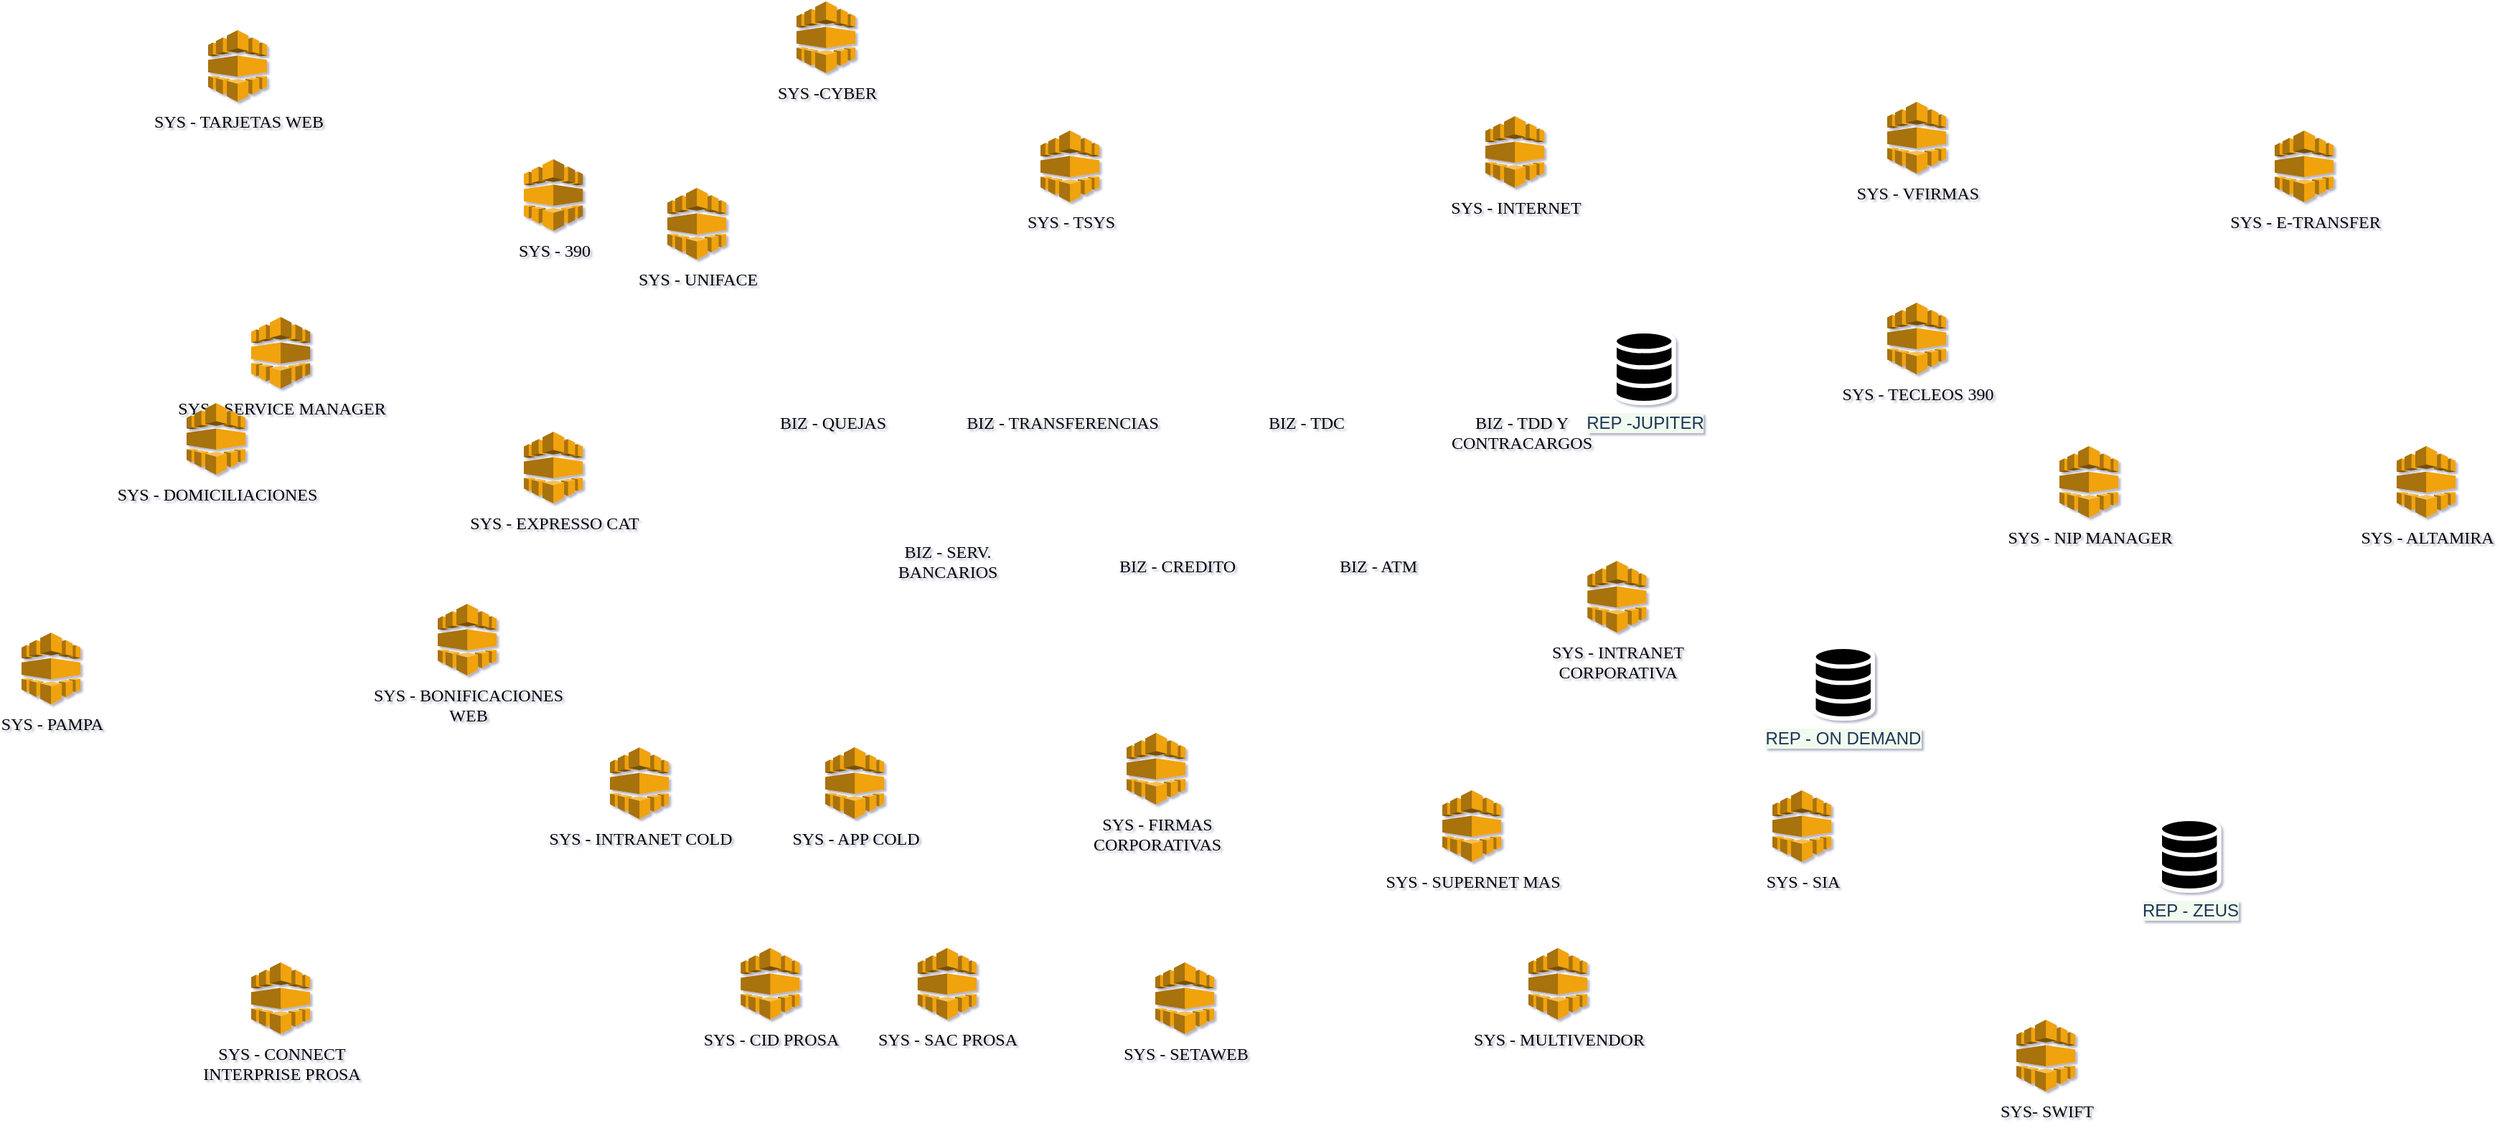 <mxfile version="14.6.9" type="github">
  <diagram name="Aclaraciones" id="WpifIdnLGx_NhHcsi4cL">
    <mxGraphModel dx="3336" dy="870" grid="1" gridSize="10" guides="1" tooltips="1" connect="1" arrows="1" fold="1" page="1" pageScale="1" pageWidth="1600" pageHeight="900" background="none" math="0" shadow="1">
      <root>
        <object label="" Responsable="Fredy García" Area="Arquitectura de Datos" id="WX7YUZVSeFiS0MbdlwwC-0">
          <mxCell />
        </object>
        <mxCell id="WX7YUZVSeFiS0MbdlwwC-1" parent="WX7YUZVSeFiS0MbdlwwC-0" />
        <mxCell id="wqD8rI8rCarVI1WPucD0-0" value="BIZ - QUEJAS" style="shape=image;html=1;verticalAlign=top;verticalLabelPosition=bottom;labelBackgroundColor=none;imageAspect=0;aspect=fixed;image=https://cdn1.iconfinder.com/data/icons/business-488/128/17-128.png;strokeWidth=1;fillColor=#FFFF00;labelPosition=center;align=center;fontFamily=Verdana;sketch=0;fillOpacity=100;" parent="WX7YUZVSeFiS0MbdlwwC-1" vertex="1">
          <mxGeometry x="-960" y="250" width="50" height="50" as="geometry" />
        </mxCell>
        <mxCell id="wqD8rI8rCarVI1WPucD0-15" value="BIZ - TRANSFERENCIAS" style="shape=image;html=1;verticalAlign=top;verticalLabelPosition=bottom;labelBackgroundColor=none;imageAspect=0;aspect=fixed;image=https://cdn1.iconfinder.com/data/icons/business-488/128/17-128.png;strokeWidth=1;fillColor=#FFFF00;labelPosition=center;align=center;fontFamily=Verdana;sketch=0;fillOpacity=100;" parent="WX7YUZVSeFiS0MbdlwwC-1" vertex="1">
          <mxGeometry x="-800" y="250" width="50" height="50" as="geometry" />
        </mxCell>
        <mxCell id="wqD8rI8rCarVI1WPucD0-16" value="&lt;div&gt;BIZ - SERV.&lt;/div&gt;&lt;div&gt;BANCARIOS&lt;br&gt;&lt;/div&gt;" style="shape=image;html=1;verticalAlign=top;verticalLabelPosition=bottom;labelBackgroundColor=none;imageAspect=0;aspect=fixed;image=https://cdn1.iconfinder.com/data/icons/business-488/128/17-128.png;strokeWidth=1;fillColor=#FFFF00;labelPosition=center;align=center;fontFamily=Verdana;sketch=0;fillOpacity=100;" parent="WX7YUZVSeFiS0MbdlwwC-1" vertex="1">
          <mxGeometry x="-880" y="340" width="50" height="50" as="geometry" />
        </mxCell>
        <mxCell id="wqD8rI8rCarVI1WPucD0-17" value="BIZ - CREDITO" style="shape=image;html=1;verticalAlign=top;verticalLabelPosition=bottom;labelBackgroundColor=none;imageAspect=0;aspect=fixed;image=https://cdn1.iconfinder.com/data/icons/business-488/128/17-128.png;strokeWidth=1;fillColor=#FFFF00;labelPosition=center;align=center;fontFamily=Verdana;sketch=0;fillOpacity=100;" parent="WX7YUZVSeFiS0MbdlwwC-1" vertex="1">
          <mxGeometry x="-720" y="350" width="50" height="50" as="geometry" />
        </mxCell>
        <mxCell id="wqD8rI8rCarVI1WPucD0-18" value="BIZ - TDC" style="shape=image;html=1;verticalAlign=top;verticalLabelPosition=bottom;labelBackgroundColor=none;imageAspect=0;aspect=fixed;image=https://cdn1.iconfinder.com/data/icons/business-488/128/17-128.png;strokeWidth=1;fillColor=#FFFF00;labelPosition=center;align=center;fontFamily=Verdana;sketch=0;fillOpacity=100;" parent="WX7YUZVSeFiS0MbdlwwC-1" vertex="1">
          <mxGeometry x="-630" y="250" width="50" height="50" as="geometry" />
        </mxCell>
        <mxCell id="wqD8rI8rCarVI1WPucD0-19" value="BIZ - ATM" style="shape=image;html=1;verticalAlign=top;verticalLabelPosition=bottom;labelBackgroundColor=none;imageAspect=0;aspect=fixed;image=https://cdn1.iconfinder.com/data/icons/business-488/128/17-128.png;strokeWidth=1;fillColor=#FFFF00;labelPosition=center;align=center;fontFamily=Verdana;sketch=0;fillOpacity=100;" parent="WX7YUZVSeFiS0MbdlwwC-1" vertex="1">
          <mxGeometry x="-580" y="350" width="50" height="50" as="geometry" />
        </mxCell>
        <mxCell id="wqD8rI8rCarVI1WPucD0-20" value="&lt;div&gt;BIZ - TDD Y&lt;/div&gt;&lt;div&gt;CONTRACARGOS&lt;br&gt;&lt;/div&gt;" style="shape=image;html=1;verticalAlign=top;verticalLabelPosition=bottom;labelBackgroundColor=none;imageAspect=0;aspect=fixed;image=https://cdn1.iconfinder.com/data/icons/business-488/128/17-128.png;strokeWidth=1;fillColor=#FFFF00;labelPosition=center;align=center;fontFamily=Verdana;sketch=0;fillOpacity=100;" parent="WX7YUZVSeFiS0MbdlwwC-1" vertex="1">
          <mxGeometry x="-480" y="250" width="50" height="50" as="geometry" />
        </mxCell>
        <mxCell id="UR5HrxrVA3GTxyAilWVB-0" value="SYS - 390" style="outlineConnect=0;dashed=0;verticalLabelPosition=bottom;verticalAlign=top;align=center;html=1;shape=mxgraph.aws3.elastic_transcoder;fillColor=#f0a30a;aspect=fixed;strokeColor=#BD7000;labelBackgroundColor=none;fontFamily=Verdana;flipV=0;flipH=1;" parent="WX7YUZVSeFiS0MbdlwwC-1" vertex="1">
          <mxGeometry x="-1150" y="130" width="41.13" height="50" as="geometry" />
        </mxCell>
        <mxCell id="rXXVgOSMdEK5IrgQu4zc-0" value="SYS - SIA" style="outlineConnect=0;dashed=0;verticalLabelPosition=bottom;verticalAlign=top;align=center;html=1;shape=mxgraph.aws3.elastic_transcoder;fillColor=#f0a30a;aspect=fixed;strokeColor=#BD7000;labelBackgroundColor=none;fontFamily=Verdana;labelPosition=center;fontSize=12;" parent="WX7YUZVSeFiS0MbdlwwC-1" vertex="1">
          <mxGeometry x="-280.0" y="570" width="41.13" height="50" as="geometry" />
        </mxCell>
        <mxCell id="uyR7RlpGtDxavyftbmQB-0" value="SYS - ALTAMIRA" style="outlineConnect=0;dashed=0;verticalLabelPosition=bottom;verticalAlign=top;align=center;html=1;shape=mxgraph.aws3.elastic_transcoder;fillColor=#f0a30a;aspect=fixed;strokeColor=#BD7000;labelBackgroundColor=none;fontFamily=Verdana;" parent="WX7YUZVSeFiS0MbdlwwC-1" vertex="1">
          <mxGeometry x="154.99" y="330.04" width="41.13" height="50" as="geometry" />
        </mxCell>
        <mxCell id="LK36yIlWEkRcecPkf2nr-0" value="SYS - UNIFACE" style="outlineConnect=0;dashed=0;verticalLabelPosition=bottom;verticalAlign=top;align=center;html=1;shape=mxgraph.aws3.elastic_transcoder;fillColor=#f0a30a;aspect=fixed;strokeColor=#BD7000;labelBackgroundColor=none;fontFamily=Verdana;labelPosition=center;fontSize=12;" parent="WX7YUZVSeFiS0MbdlwwC-1" vertex="1">
          <mxGeometry x="-1050" y="150" width="41.13" height="50" as="geometry" />
        </mxCell>
        <mxCell id="w-DYROOWLKnUQ9SG8VJG-0" value="SYS - SERVICE MANAGER" style="outlineConnect=0;dashed=0;verticalLabelPosition=bottom;verticalAlign=top;align=center;html=1;shape=mxgraph.aws3.elastic_transcoder;fillColor=#f0a30a;aspect=fixed;strokeColor=#BD7000;labelBackgroundColor=none;fontFamily=Verdana;flipV=0;flipH=1;" parent="WX7YUZVSeFiS0MbdlwwC-1" vertex="1">
          <mxGeometry x="-1340" y="240" width="41.13" height="50" as="geometry" />
        </mxCell>
        <mxCell id="wjRcE3M6JNeXqVUH9-z7-0" value="&lt;font style=&quot;font-size: 12px&quot;&gt;&lt;span style=&quot;font-size: 12px&quot;&gt;SYS - PAMPA&lt;/span&gt;&lt;/font&gt;" style="outlineConnect=0;dashed=0;verticalLabelPosition=bottom;verticalAlign=top;align=center;html=1;shape=mxgraph.aws3.elastic_transcoder;fillColor=#f0a30a;aspect=fixed;strokeColor=#BD7000;labelBackgroundColor=none;fontFamily=Verdana;labelPosition=center;fontSize=12;" parent="WX7YUZVSeFiS0MbdlwwC-1" vertex="1">
          <mxGeometry x="-1500" y="460.11" width="41.13" height="50" as="geometry" />
        </mxCell>
        <mxCell id="0ebwkZJaevnyOPmftaoM-0" value="REP -JUPITER" style="html=1;verticalLabelPosition=bottom;align=center;verticalAlign=top;strokeWidth=3;shadow=0;dashed=0;shape=mxgraph.ios7.icons.data;aspect=fixed;labelBackgroundColor=#F1FAEE;fillColor=#000000;strokeColor=#FFFFFF;fontColor=#1D3557;" parent="WX7YUZVSeFiS0MbdlwwC-1" vertex="1">
          <mxGeometry x="-390" y="250" width="41.23" height="50" as="geometry" />
        </mxCell>
        <mxCell id="0ebwkZJaevnyOPmftaoM-1" value="&lt;div&gt;SYS - TECLEOS 390&lt;/div&gt;" style="outlineConnect=0;dashed=0;verticalLabelPosition=bottom;verticalAlign=top;align=center;html=1;shape=mxgraph.aws3.elastic_transcoder;fillColor=#f0a30a;aspect=fixed;strokeColor=#BD7000;labelBackgroundColor=none;fontFamily=Verdana;labelPosition=center;fontSize=12;" parent="WX7YUZVSeFiS0MbdlwwC-1" vertex="1">
          <mxGeometry x="-200" y="230" width="41.13" height="50" as="geometry" />
        </mxCell>
        <mxCell id="0ebwkZJaevnyOPmftaoM-2" value="SYS - TSYS" style="outlineConnect=0;dashed=0;verticalLabelPosition=bottom;verticalAlign=top;align=center;html=1;shape=mxgraph.aws3.elastic_transcoder;fillColor=#f0a30a;aspect=fixed;strokeColor=#BD7000;labelBackgroundColor=none;fontFamily=Verdana;labelPosition=center;fontSize=12;" parent="WX7YUZVSeFiS0MbdlwwC-1" vertex="1">
          <mxGeometry x="-790" y="110" width="41.13" height="50" as="geometry" />
        </mxCell>
        <mxCell id="0ebwkZJaevnyOPmftaoM-3" value="SYS - APP COLD" style="outlineConnect=0;dashed=0;verticalLabelPosition=bottom;verticalAlign=top;align=center;html=1;shape=mxgraph.aws3.elastic_transcoder;fillColor=#f0a30a;aspect=fixed;strokeColor=#BD7000;labelBackgroundColor=none;fontFamily=Verdana;labelPosition=center;fontSize=12;" parent="WX7YUZVSeFiS0MbdlwwC-1" vertex="1">
          <mxGeometry x="-940" y="540" width="41.13" height="50" as="geometry" />
        </mxCell>
        <mxCell id="0ebwkZJaevnyOPmftaoM-4" value="REP - ON DEMAND" style="html=1;verticalLabelPosition=bottom;align=center;verticalAlign=top;strokeWidth=3;shadow=0;dashed=0;shape=mxgraph.ios7.icons.data;aspect=fixed;labelBackgroundColor=#F1FAEE;fillColor=#000000;strokeColor=#FFFFFF;fontColor=#1D3557;" parent="WX7YUZVSeFiS0MbdlwwC-1" vertex="1">
          <mxGeometry x="-251.23" y="470" width="41.23" height="50" as="geometry" />
        </mxCell>
        <mxCell id="0ebwkZJaevnyOPmftaoM-5" value="SYS - INTERNET" style="outlineConnect=0;dashed=0;verticalLabelPosition=bottom;verticalAlign=top;align=center;html=1;shape=mxgraph.aws3.elastic_transcoder;fillColor=#f0a30a;aspect=fixed;strokeColor=#BD7000;labelBackgroundColor=none;fontFamily=Verdana;labelPosition=center;fontSize=12;" parent="WX7YUZVSeFiS0MbdlwwC-1" vertex="1">
          <mxGeometry x="-480" y="100" width="41.13" height="50" as="geometry" />
        </mxCell>
        <mxCell id="0ebwkZJaevnyOPmftaoM-6" value="SYS - NIP MANAGER" style="outlineConnect=0;dashed=0;verticalLabelPosition=bottom;verticalAlign=top;align=center;html=1;shape=mxgraph.aws3.elastic_transcoder;fillColor=#f0a30a;aspect=fixed;strokeColor=#BD7000;labelBackgroundColor=none;fontFamily=Verdana;labelPosition=center;fontSize=12;" parent="WX7YUZVSeFiS0MbdlwwC-1" vertex="1">
          <mxGeometry x="-80" y="330.04" width="41.13" height="50" as="geometry" />
        </mxCell>
        <mxCell id="0ebwkZJaevnyOPmftaoM-7" value="&lt;div&gt;SYS - CONNECT&lt;/div&gt;&lt;div&gt;INTERPRISE PROSA&lt;br&gt;&lt;/div&gt;" style="outlineConnect=0;dashed=0;verticalLabelPosition=bottom;verticalAlign=top;align=center;html=1;shape=mxgraph.aws3.elastic_transcoder;fillColor=#f0a30a;aspect=fixed;strokeColor=#BD7000;labelBackgroundColor=none;fontFamily=Verdana;labelPosition=center;fontSize=12;" parent="WX7YUZVSeFiS0MbdlwwC-1" vertex="1">
          <mxGeometry x="-1340.0" y="690" width="41.13" height="50" as="geometry" />
        </mxCell>
        <mxCell id="0ebwkZJaevnyOPmftaoM-8" value="SYS - TARJETAS WEB" style="outlineConnect=0;dashed=0;verticalLabelPosition=bottom;verticalAlign=top;align=center;html=1;shape=mxgraph.aws3.elastic_transcoder;fillColor=#f0a30a;aspect=fixed;strokeColor=#BD7000;labelBackgroundColor=none;fontFamily=Verdana;labelPosition=center;fontSize=12;" parent="WX7YUZVSeFiS0MbdlwwC-1" vertex="1">
          <mxGeometry x="-1370" y="40" width="41.13" height="50" as="geometry" />
        </mxCell>
        <mxCell id="0ebwkZJaevnyOPmftaoM-9" value="SYS - VFIRMAS" style="outlineConnect=0;dashed=0;verticalLabelPosition=bottom;verticalAlign=top;align=center;html=1;shape=mxgraph.aws3.elastic_transcoder;fillColor=#f0a30a;aspect=fixed;strokeColor=#BD7000;labelBackgroundColor=none;fontFamily=Verdana;labelPosition=center;fontSize=12;" parent="WX7YUZVSeFiS0MbdlwwC-1" vertex="1">
          <mxGeometry x="-200" y="90" width="41.13" height="50" as="geometry" />
        </mxCell>
        <mxCell id="ZYRqKu_oRuVf3wU_jfeI-0" value="&lt;div&gt;SYS - INTRANET&lt;/div&gt;&lt;div&gt;CORPORATIVA&lt;br&gt;&lt;/div&gt;" style="outlineConnect=0;dashed=0;verticalLabelPosition=bottom;verticalAlign=top;align=center;html=1;shape=mxgraph.aws3.elastic_transcoder;fillColor=#f0a30a;aspect=fixed;strokeColor=#BD7000;labelBackgroundColor=none;fontFamily=Verdana;labelPosition=center;fontSize=12;" parent="WX7YUZVSeFiS0MbdlwwC-1" vertex="1">
          <mxGeometry x="-408.87" y="410.11" width="41.13" height="50" as="geometry" />
        </mxCell>
        <mxCell id="ZYRqKu_oRuVf3wU_jfeI-1" value="&lt;font style=&quot;font-size: 12px&quot;&gt;&lt;span style=&quot;font-size: 12px&quot;&gt;SYS - DOMICILIACIONES&lt;/span&gt;&lt;/font&gt;" style="outlineConnect=0;dashed=0;verticalLabelPosition=bottom;verticalAlign=top;align=center;html=1;shape=mxgraph.aws3.elastic_transcoder;fillColor=#f0a30a;aspect=fixed;strokeColor=#BD7000;labelBackgroundColor=none;fontFamily=Verdana;labelPosition=center;fontSize=12;" parent="WX7YUZVSeFiS0MbdlwwC-1" vertex="1">
          <mxGeometry x="-1385.0" y="300" width="41.13" height="50" as="geometry" />
        </mxCell>
        <mxCell id="ZYRqKu_oRuVf3wU_jfeI-3" value="SYS - SAC PROSA" style="outlineConnect=0;dashed=0;verticalLabelPosition=bottom;verticalAlign=top;align=center;html=1;shape=mxgraph.aws3.elastic_transcoder;fillColor=#f0a30a;aspect=fixed;strokeColor=#BD7000;labelBackgroundColor=none;fontFamily=Verdana;labelPosition=center;fontSize=12;" parent="WX7YUZVSeFiS0MbdlwwC-1" vertex="1">
          <mxGeometry x="-875.57" y="680" width="41.13" height="50" as="geometry" />
        </mxCell>
        <mxCell id="ZYRqKu_oRuVf3wU_jfeI-5" value="&lt;div&gt;SYS - CID PROSA&lt;/div&gt;" style="outlineConnect=0;dashed=0;verticalLabelPosition=bottom;verticalAlign=top;align=center;html=1;shape=mxgraph.aws3.elastic_transcoder;fillColor=#f0a30a;aspect=fixed;strokeColor=#BD7000;labelBackgroundColor=none;fontFamily=Verdana;labelPosition=center;fontSize=12;" parent="WX7YUZVSeFiS0MbdlwwC-1" vertex="1">
          <mxGeometry x="-998.87" y="680" width="41.13" height="50" as="geometry" />
        </mxCell>
        <mxCell id="ZYRqKu_oRuVf3wU_jfeI-6" value="SYS - SETAWEB" style="outlineConnect=0;dashed=0;verticalLabelPosition=bottom;verticalAlign=top;align=center;html=1;shape=mxgraph.aws3.elastic_transcoder;fillColor=#f0a30a;aspect=fixed;strokeColor=#BD7000;labelBackgroundColor=none;fontFamily=Verdana;labelPosition=center;fontSize=12;" parent="WX7YUZVSeFiS0MbdlwwC-1" vertex="1">
          <mxGeometry x="-710" y="690" width="41.13" height="50" as="geometry" />
        </mxCell>
        <mxCell id="ZYRqKu_oRuVf3wU_jfeI-8" value="SYS - MULTIVENDOR" style="outlineConnect=0;dashed=0;verticalLabelPosition=bottom;verticalAlign=top;align=center;html=1;shape=mxgraph.aws3.elastic_transcoder;fillColor=#f0a30a;aspect=fixed;strokeColor=#BD7000;labelBackgroundColor=none;fontFamily=Verdana;labelPosition=center;fontSize=12;" parent="WX7YUZVSeFiS0MbdlwwC-1" vertex="1">
          <mxGeometry x="-450" y="680" width="41.13" height="50" as="geometry" />
        </mxCell>
        <mxCell id="80d_3vzHiP7VrFqBOew0-0" value="REP - ZEUS" style="html=1;verticalLabelPosition=bottom;align=center;verticalAlign=top;strokeWidth=3;shadow=0;dashed=0;shape=mxgraph.ios7.icons.data;aspect=fixed;labelBackgroundColor=#F1FAEE;fillColor=#000000;strokeColor=#FFFFFF;fontColor=#1D3557;" parent="WX7YUZVSeFiS0MbdlwwC-1" vertex="1">
          <mxGeometry x="-10" y="590" width="41.23" height="50" as="geometry" />
        </mxCell>
        <mxCell id="80d_3vzHiP7VrFqBOew0-1" value="SYS - SUPERNET MAS" style="outlineConnect=0;dashed=0;verticalLabelPosition=bottom;verticalAlign=top;align=center;html=1;shape=mxgraph.aws3.elastic_transcoder;fillColor=#f0a30a;aspect=fixed;strokeColor=#BD7000;labelBackgroundColor=none;fontFamily=Verdana;labelPosition=center;fontSize=12;" parent="WX7YUZVSeFiS0MbdlwwC-1" vertex="1">
          <mxGeometry x="-510.0" y="570" width="41.13" height="50" as="geometry" />
        </mxCell>
        <mxCell id="80d_3vzHiP7VrFqBOew0-2" value="&lt;div&gt;SYS - FIRMAS&lt;/div&gt;&lt;div&gt;CORPORATIVAS&lt;br&gt;&lt;/div&gt;" style="outlineConnect=0;dashed=0;verticalLabelPosition=bottom;verticalAlign=top;align=center;html=1;shape=mxgraph.aws3.elastic_transcoder;fillColor=#f0a30a;aspect=fixed;strokeColor=#BD7000;labelBackgroundColor=none;fontFamily=Verdana;labelPosition=center;fontSize=12;" parent="WX7YUZVSeFiS0MbdlwwC-1" vertex="1">
          <mxGeometry x="-730" y="530" width="41.13" height="50" as="geometry" />
        </mxCell>
        <mxCell id="80d_3vzHiP7VrFqBOew0-5" value="SYS - INTRANET COLD" style="outlineConnect=0;dashed=0;verticalLabelPosition=bottom;verticalAlign=top;align=center;html=1;shape=mxgraph.aws3.elastic_transcoder;fillColor=#f0a30a;aspect=fixed;strokeColor=#BD7000;labelBackgroundColor=none;fontFamily=Verdana;labelPosition=center;fontSize=12;" parent="WX7YUZVSeFiS0MbdlwwC-1" vertex="1">
          <mxGeometry x="-1090" y="540.11" width="41.13" height="50" as="geometry" />
        </mxCell>
        <mxCell id="80d_3vzHiP7VrFqBOew0-6" value="&lt;div&gt;SYS - BONIFICACIONES&lt;/div&gt;&lt;div&gt;WEB&lt;br&gt;&lt;/div&gt;" style="outlineConnect=0;dashed=0;verticalLabelPosition=bottom;verticalAlign=top;align=center;html=1;shape=mxgraph.aws3.elastic_transcoder;fillColor=#f0a30a;aspect=fixed;strokeColor=#BD7000;labelBackgroundColor=none;fontFamily=Verdana;labelPosition=center;fontSize=12;" parent="WX7YUZVSeFiS0MbdlwwC-1" vertex="1">
          <mxGeometry x="-1210" y="440" width="41.13" height="50" as="geometry" />
        </mxCell>
        <mxCell id="80d_3vzHiP7VrFqBOew0-7" value="SYS - EXPRESSO CAT" style="outlineConnect=0;dashed=0;verticalLabelPosition=bottom;verticalAlign=top;align=center;html=1;shape=mxgraph.aws3.elastic_transcoder;fillColor=#f0a30a;aspect=fixed;strokeColor=#BD7000;labelBackgroundColor=none;fontFamily=Verdana;labelPosition=center;fontSize=12;" parent="WX7YUZVSeFiS0MbdlwwC-1" vertex="1">
          <mxGeometry x="-1150" y="320" width="41.13" height="50" as="geometry" />
        </mxCell>
        <mxCell id="KDHZRwQ5EwGC6bNFkQ5K-0" value="SYS -CYBER" style="outlineConnect=0;dashed=0;verticalLabelPosition=bottom;verticalAlign=top;align=center;html=1;shape=mxgraph.aws3.elastic_transcoder;fillColor=#f0a30a;aspect=fixed;strokeColor=#BD7000;labelBackgroundColor=none;fontFamily=Verdana;labelPosition=center;fontSize=12;" vertex="1" parent="WX7YUZVSeFiS0MbdlwwC-1">
          <mxGeometry x="-960" y="20" width="41.13" height="50" as="geometry" />
        </mxCell>
        <mxCell id="KDHZRwQ5EwGC6bNFkQ5K-1" value="SYS- SWIFT" style="outlineConnect=0;dashed=0;verticalLabelPosition=bottom;verticalAlign=top;align=center;html=1;shape=mxgraph.aws3.elastic_transcoder;fillColor=#f0a30a;aspect=fixed;strokeColor=#BD7000;labelBackgroundColor=none;fontFamily=Verdana;labelPosition=center;fontSize=12;" vertex="1" parent="WX7YUZVSeFiS0MbdlwwC-1">
          <mxGeometry x="-110" y="730" width="41.13" height="50" as="geometry" />
        </mxCell>
        <mxCell id="KDHZRwQ5EwGC6bNFkQ5K-2" value="SYS - E-TRANSFER" style="outlineConnect=0;dashed=0;verticalLabelPosition=bottom;verticalAlign=top;align=center;html=1;shape=mxgraph.aws3.elastic_transcoder;fillColor=#f0a30a;aspect=fixed;strokeColor=#BD7000;labelBackgroundColor=none;fontFamily=Verdana;labelPosition=center;fontSize=12;" vertex="1" parent="WX7YUZVSeFiS0MbdlwwC-1">
          <mxGeometry x="70" y="110" width="41.13" height="50" as="geometry" />
        </mxCell>
      </root>
    </mxGraphModel>
  </diagram>
</mxfile>
